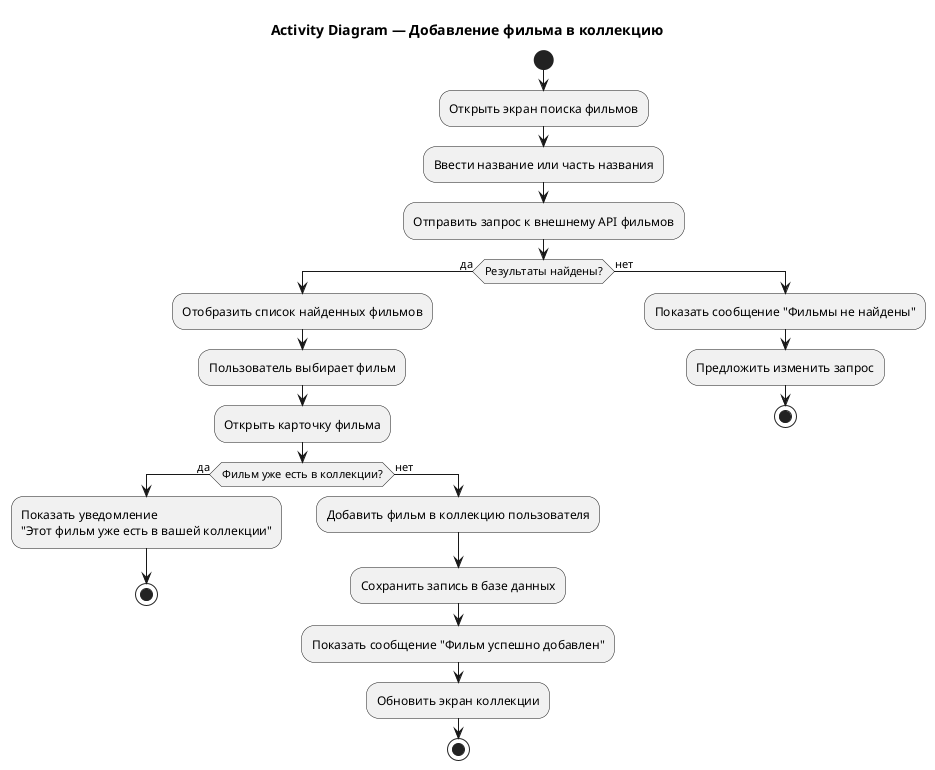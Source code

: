@startuml
title Activity Diagram — Добавление фильма в коллекцию

start

:Открыть экран поиска фильмов;
:Ввести название или часть названия;
:Отправить запрос к внешнему API фильмов;

if (Результаты найдены?) then (да)
  :Отобразить список найденных фильмов;
  :Пользователь выбирает фильм;
  :Открыть карточку фильма;

  if (Фильм уже есть в коллекции?) then (да)
    :Показать уведомление 
    "Этот фильм уже есть в вашей коллекции";
    stop
  else (нет)
    :Добавить фильм в коллекцию пользователя;
    :Сохранить запись в базе данных;
    :Показать сообщение "Фильм успешно добавлен";
    :Обновить экран коллекции;
    stop
  endif

else (нет)
  :Показать сообщение "Фильмы не найдены";
  :Предложить изменить запрос;
  stop
endif

@enduml
